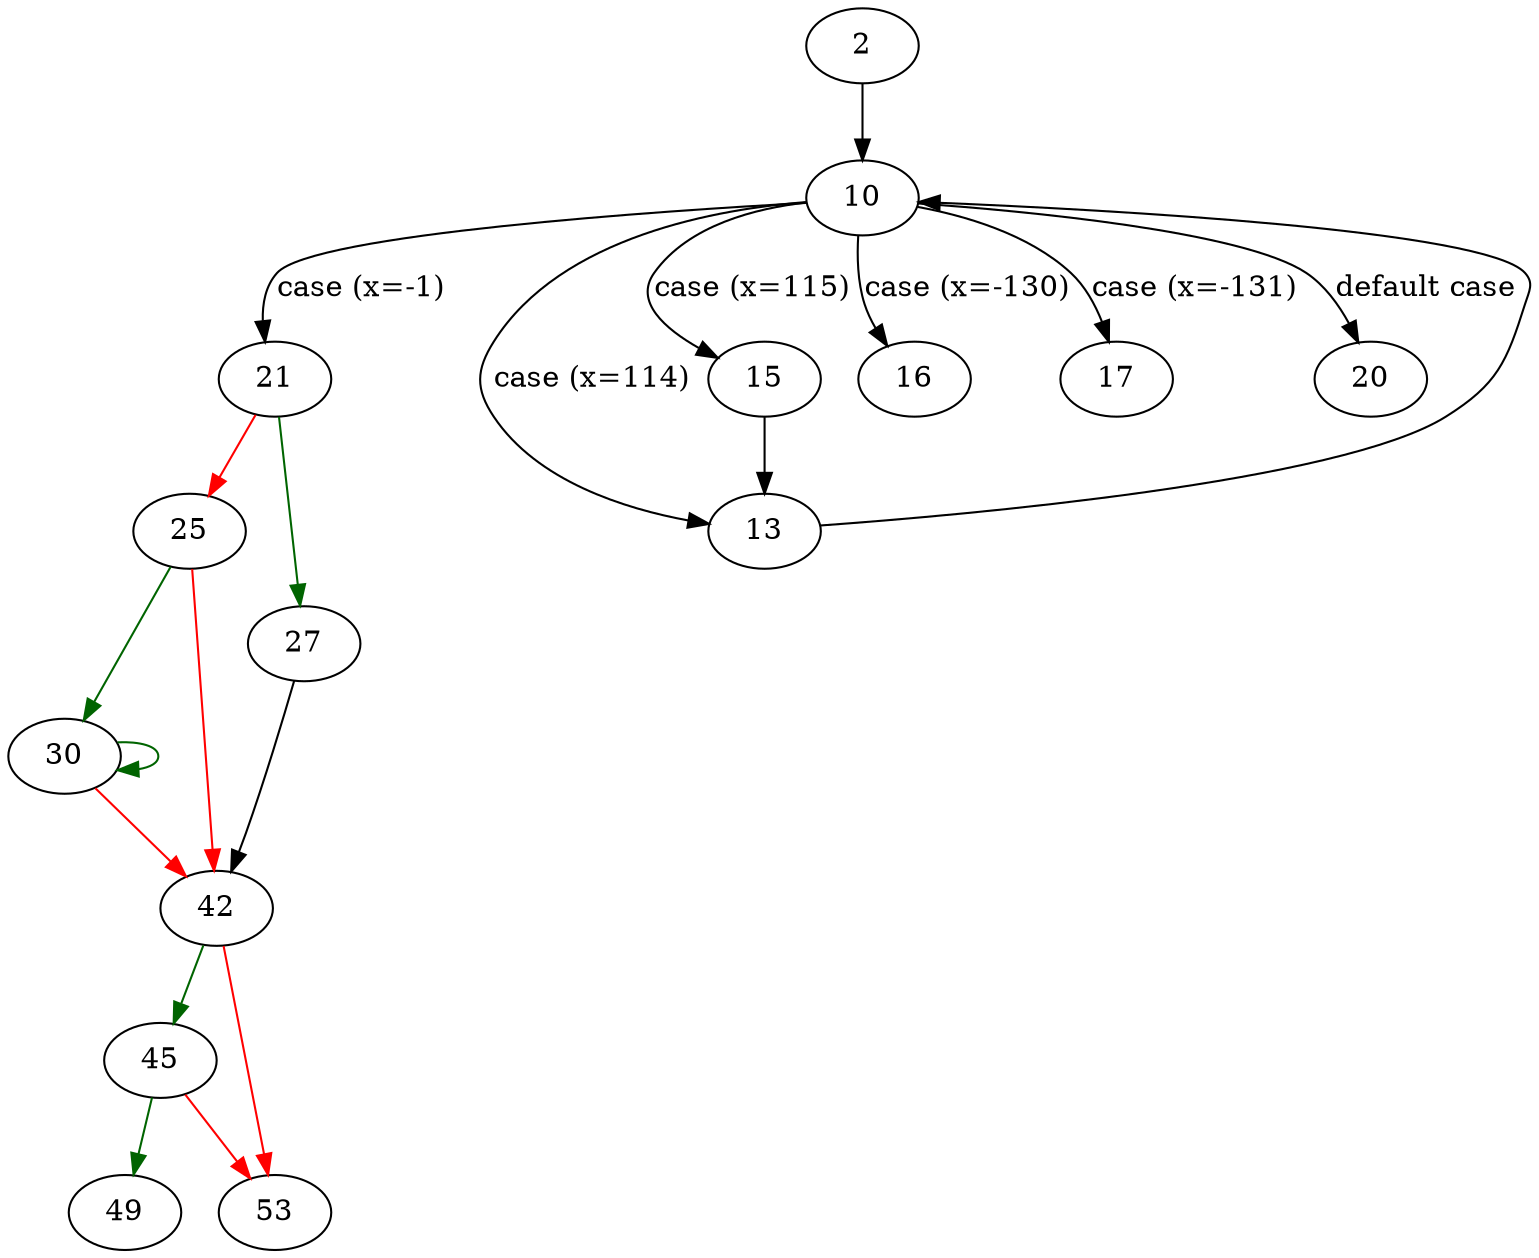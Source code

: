 strict digraph "main" {
	// Node definitions.
	2 [entry=true];
	10;
	21;
	13;
	15;
	16;
	17;
	20;
	27;
	25;
	30;
	42;
	45;
	53;
	49;

	// Edge definitions.
	2 -> 10;
	10 -> 21 [
		cond="case (x=-1)"
		label="case (x=-1)"
	];
	10 -> 13 [
		cond="case (x=114)"
		label="case (x=114)"
	];
	10 -> 15 [
		cond="case (x=115)"
		label="case (x=115)"
	];
	10 -> 16 [
		cond="case (x=-130)"
		label="case (x=-130)"
	];
	10 -> 17 [
		cond="case (x=-131)"
		label="case (x=-131)"
	];
	10 -> 20 [
		cond="default case"
		label="default case"
	];
	21 -> 27 [
		color=darkgreen
		cond=true
	];
	21 -> 25 [
		color=red
		cond=false
	];
	13 -> 10;
	15 -> 13;
	27 -> 42;
	25 -> 30 [
		color=darkgreen
		cond=true
	];
	25 -> 42 [
		color=red
		cond=false
	];
	30 -> 30 [
		color=darkgreen
		cond=true
	];
	30 -> 42 [
		color=red
		cond=false
	];
	42 -> 45 [
		color=darkgreen
		cond=true
	];
	42 -> 53 [
		color=red
		cond=false
	];
	45 -> 53 [
		color=red
		cond=false
	];
	45 -> 49 [
		color=darkgreen
		cond=true
	];
}